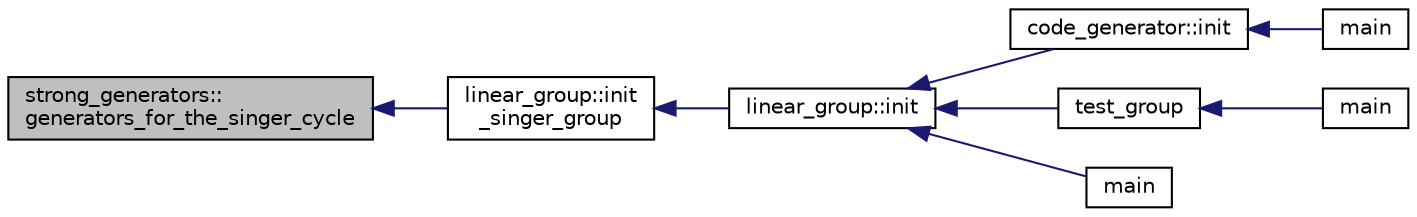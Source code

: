 digraph "strong_generators::generators_for_the_singer_cycle"
{
  edge [fontname="Helvetica",fontsize="10",labelfontname="Helvetica",labelfontsize="10"];
  node [fontname="Helvetica",fontsize="10",shape=record];
  rankdir="LR";
  Node1629 [label="strong_generators::\lgenerators_for_the_singer_cycle",height=0.2,width=0.4,color="black", fillcolor="grey75", style="filled", fontcolor="black"];
  Node1629 -> Node1630 [dir="back",color="midnightblue",fontsize="10",style="solid",fontname="Helvetica"];
  Node1630 [label="linear_group::init\l_singer_group",height=0.2,width=0.4,color="black", fillcolor="white", style="filled",URL="$df/d5a/classlinear__group.html#a6725d2f004cc13eadaa39dc29b26faae"];
  Node1630 -> Node1631 [dir="back",color="midnightblue",fontsize="10",style="solid",fontname="Helvetica"];
  Node1631 [label="linear_group::init",height=0.2,width=0.4,color="black", fillcolor="white", style="filled",URL="$df/d5a/classlinear__group.html#a8119aa9b882192ab422b12614b259f28"];
  Node1631 -> Node1632 [dir="back",color="midnightblue",fontsize="10",style="solid",fontname="Helvetica"];
  Node1632 [label="code_generator::init",height=0.2,width=0.4,color="black", fillcolor="white", style="filled",URL="$db/d37/classcode__generator.html#acfaa1e8badf6f30255203f499b130af8"];
  Node1632 -> Node1633 [dir="back",color="midnightblue",fontsize="10",style="solid",fontname="Helvetica"];
  Node1633 [label="main",height=0.2,width=0.4,color="black", fillcolor="white", style="filled",URL="$d4/d4f/codes_8_c.html#a217dbf8b442f20279ea00b898af96f52"];
  Node1631 -> Node1634 [dir="back",color="midnightblue",fontsize="10",style="solid",fontname="Helvetica"];
  Node1634 [label="test_group",height=0.2,width=0.4,color="black", fillcolor="white", style="filled",URL="$d8/d03/analyze__q__designs_8_c.html#ad03444358d0b46e7aa4d88a806b44925"];
  Node1634 -> Node1635 [dir="back",color="midnightblue",fontsize="10",style="solid",fontname="Helvetica"];
  Node1635 [label="main",height=0.2,width=0.4,color="black", fillcolor="white", style="filled",URL="$d8/d03/analyze__q__designs_8_c.html#a217dbf8b442f20279ea00b898af96f52"];
  Node1631 -> Node1636 [dir="back",color="midnightblue",fontsize="10",style="solid",fontname="Helvetica"];
  Node1636 [label="main",height=0.2,width=0.4,color="black", fillcolor="white", style="filled",URL="$da/dd5/subspace__orbits__main_8_c.html#a217dbf8b442f20279ea00b898af96f52"];
}
